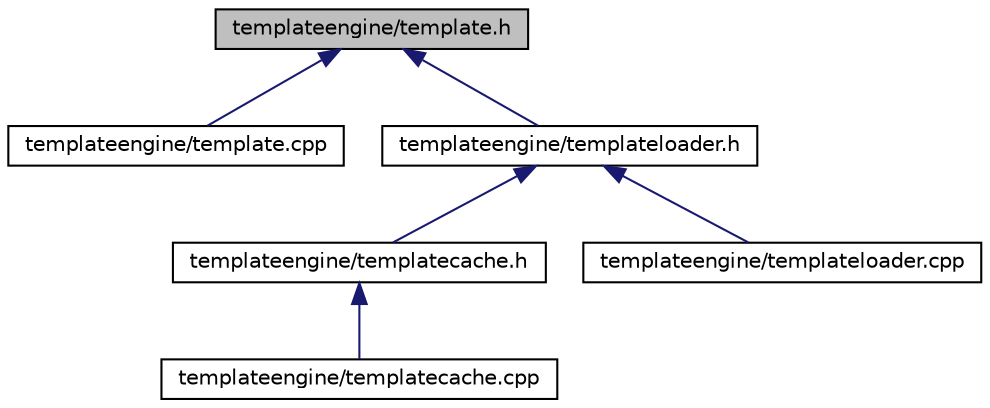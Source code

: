 digraph "templateengine/template.h"
{
 // LATEX_PDF_SIZE
  edge [fontname="Helvetica",fontsize="10",labelfontname="Helvetica",labelfontsize="10"];
  node [fontname="Helvetica",fontsize="10",shape=record];
  Node1 [label="templateengine/template.h",height=0.2,width=0.4,color="black", fillcolor="grey75", style="filled", fontcolor="black",tooltip=" "];
  Node1 -> Node2 [dir="back",color="midnightblue",fontsize="10",style="solid",fontname="Helvetica"];
  Node2 [label="templateengine/template.cpp",height=0.2,width=0.4,color="black", fillcolor="white", style="filled",URL="$template_8cpp.html",tooltip=" "];
  Node1 -> Node3 [dir="back",color="midnightblue",fontsize="10",style="solid",fontname="Helvetica"];
  Node3 [label="templateengine/templateloader.h",height=0.2,width=0.4,color="black", fillcolor="white", style="filled",URL="$templateloader_8h.html",tooltip=" "];
  Node3 -> Node4 [dir="back",color="midnightblue",fontsize="10",style="solid",fontname="Helvetica"];
  Node4 [label="templateengine/templatecache.h",height=0.2,width=0.4,color="black", fillcolor="white", style="filled",URL="$templatecache_8h_source.html",tooltip=" "];
  Node4 -> Node5 [dir="back",color="midnightblue",fontsize="10",style="solid",fontname="Helvetica"];
  Node5 [label="templateengine/templatecache.cpp",height=0.2,width=0.4,color="black", fillcolor="white", style="filled",URL="$templatecache_8cpp_source.html",tooltip=" "];
  Node3 -> Node6 [dir="back",color="midnightblue",fontsize="10",style="solid",fontname="Helvetica"];
  Node6 [label="templateengine/templateloader.cpp",height=0.2,width=0.4,color="black", fillcolor="white", style="filled",URL="$templateloader_8cpp.html",tooltip=" "];
}
